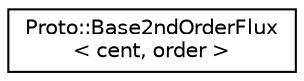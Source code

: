 digraph "Graphical Class Hierarchy"
{
  edge [fontname="Helvetica",fontsize="10",labelfontname="Helvetica",labelfontsize="10"];
  node [fontname="Helvetica",fontsize="10",shape=record];
  rankdir="LR";
  Node0 [label="Proto::Base2ndOrderFlux\l\< cent, order \>",height=0.2,width=0.4,color="black", fillcolor="white", style="filled",URL="$classProto_1_1Base2ndOrderFlux.html",tooltip="stuff in common for all second order flux calculations "];
}
